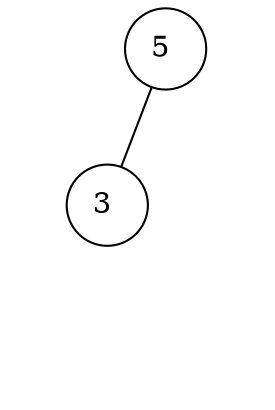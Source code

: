 graph drzewo{
size = "2,20"0 [shape=circle, color=black, label="5 "]
1 [shape=circle, color=black, label="3 "]
0 -- 1 ;
2 [shape=circle, style=invisible, label="0 "]
1 -- 2 [style=invis];
 3 [shape=circle, style=invisible, label="0 "]
1 -- 3 [style=invis];
 4 [shape=circle, style=invisible, label="0 "]
0 -- 4 [style=invis];
 }
